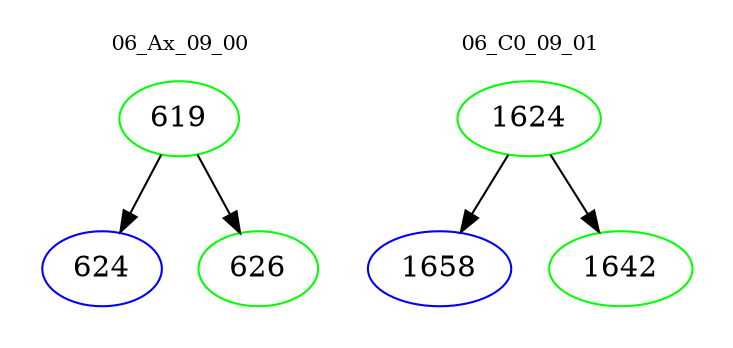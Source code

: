 digraph{
subgraph cluster_0 {
color = white
label = "06_Ax_09_00";
fontsize=10;
T0_619 [label="619", color="green"]
T0_619 -> T0_624 [color="black"]
T0_624 [label="624", color="blue"]
T0_619 -> T0_626 [color="black"]
T0_626 [label="626", color="green"]
}
subgraph cluster_1 {
color = white
label = "06_C0_09_01";
fontsize=10;
T1_1624 [label="1624", color="green"]
T1_1624 -> T1_1658 [color="black"]
T1_1658 [label="1658", color="blue"]
T1_1624 -> T1_1642 [color="black"]
T1_1642 [label="1642", color="green"]
}
}
